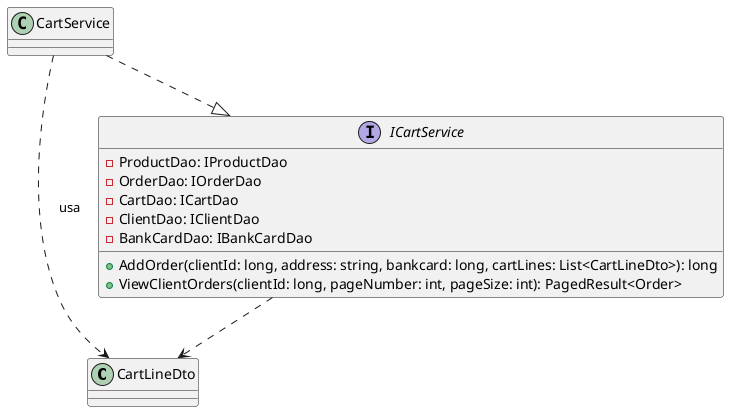 @startuml Diagrama de Clases para CartlineService
' DTO
class CartLineDto {
}

' Interfaz del servicio
interface ICartService {
    -ProductDao: IProductDao
    -OrderDao: IOrderDao
    -CartDao: ICartDao
    -ClientDao: IClientDao
    -BankCardDao: IBankCardDao
    +AddOrder(clientId: long, address: string, bankcard: long, cartLines: List<CartLineDto>): long
    +ViewClientOrders(clientId: long, pageNumber: int, pageSize: int): PagedResult<Order>
}

' Implementación del servicio
class CartService {
}

CartService ..|> ICartService
CartService ..> CartLineDto : usa

ICartService ..> CartLineDto


@enduml

